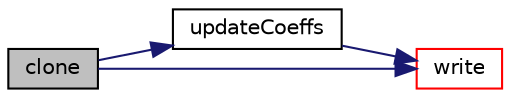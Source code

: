 digraph "clone"
{
  bgcolor="transparent";
  edge [fontname="Helvetica",fontsize="10",labelfontname="Helvetica",labelfontsize="10"];
  node [fontname="Helvetica",fontsize="10",shape=record];
  rankdir="LR";
  Node20 [label="clone",height=0.2,width=0.4,color="black", fillcolor="grey75", style="filled", fontcolor="black"];
  Node20 -> Node21 [color="midnightblue",fontsize="10",style="solid",fontname="Helvetica"];
  Node21 [label="updateCoeffs",height=0.2,width=0.4,color="black",URL="$a22973.html#a7e24eafac629d3733181cd942d4c902f",tooltip="Update the coefficients associated with the patch field. "];
  Node21 -> Node22 [color="midnightblue",fontsize="10",style="solid",fontname="Helvetica"];
  Node22 [label="write",height=0.2,width=0.4,color="red",URL="$a22973.html#a293fdfec8bdfbd5c3913ab4c9f3454ff",tooltip="Write. "];
  Node20 -> Node22 [color="midnightblue",fontsize="10",style="solid",fontname="Helvetica"];
}
